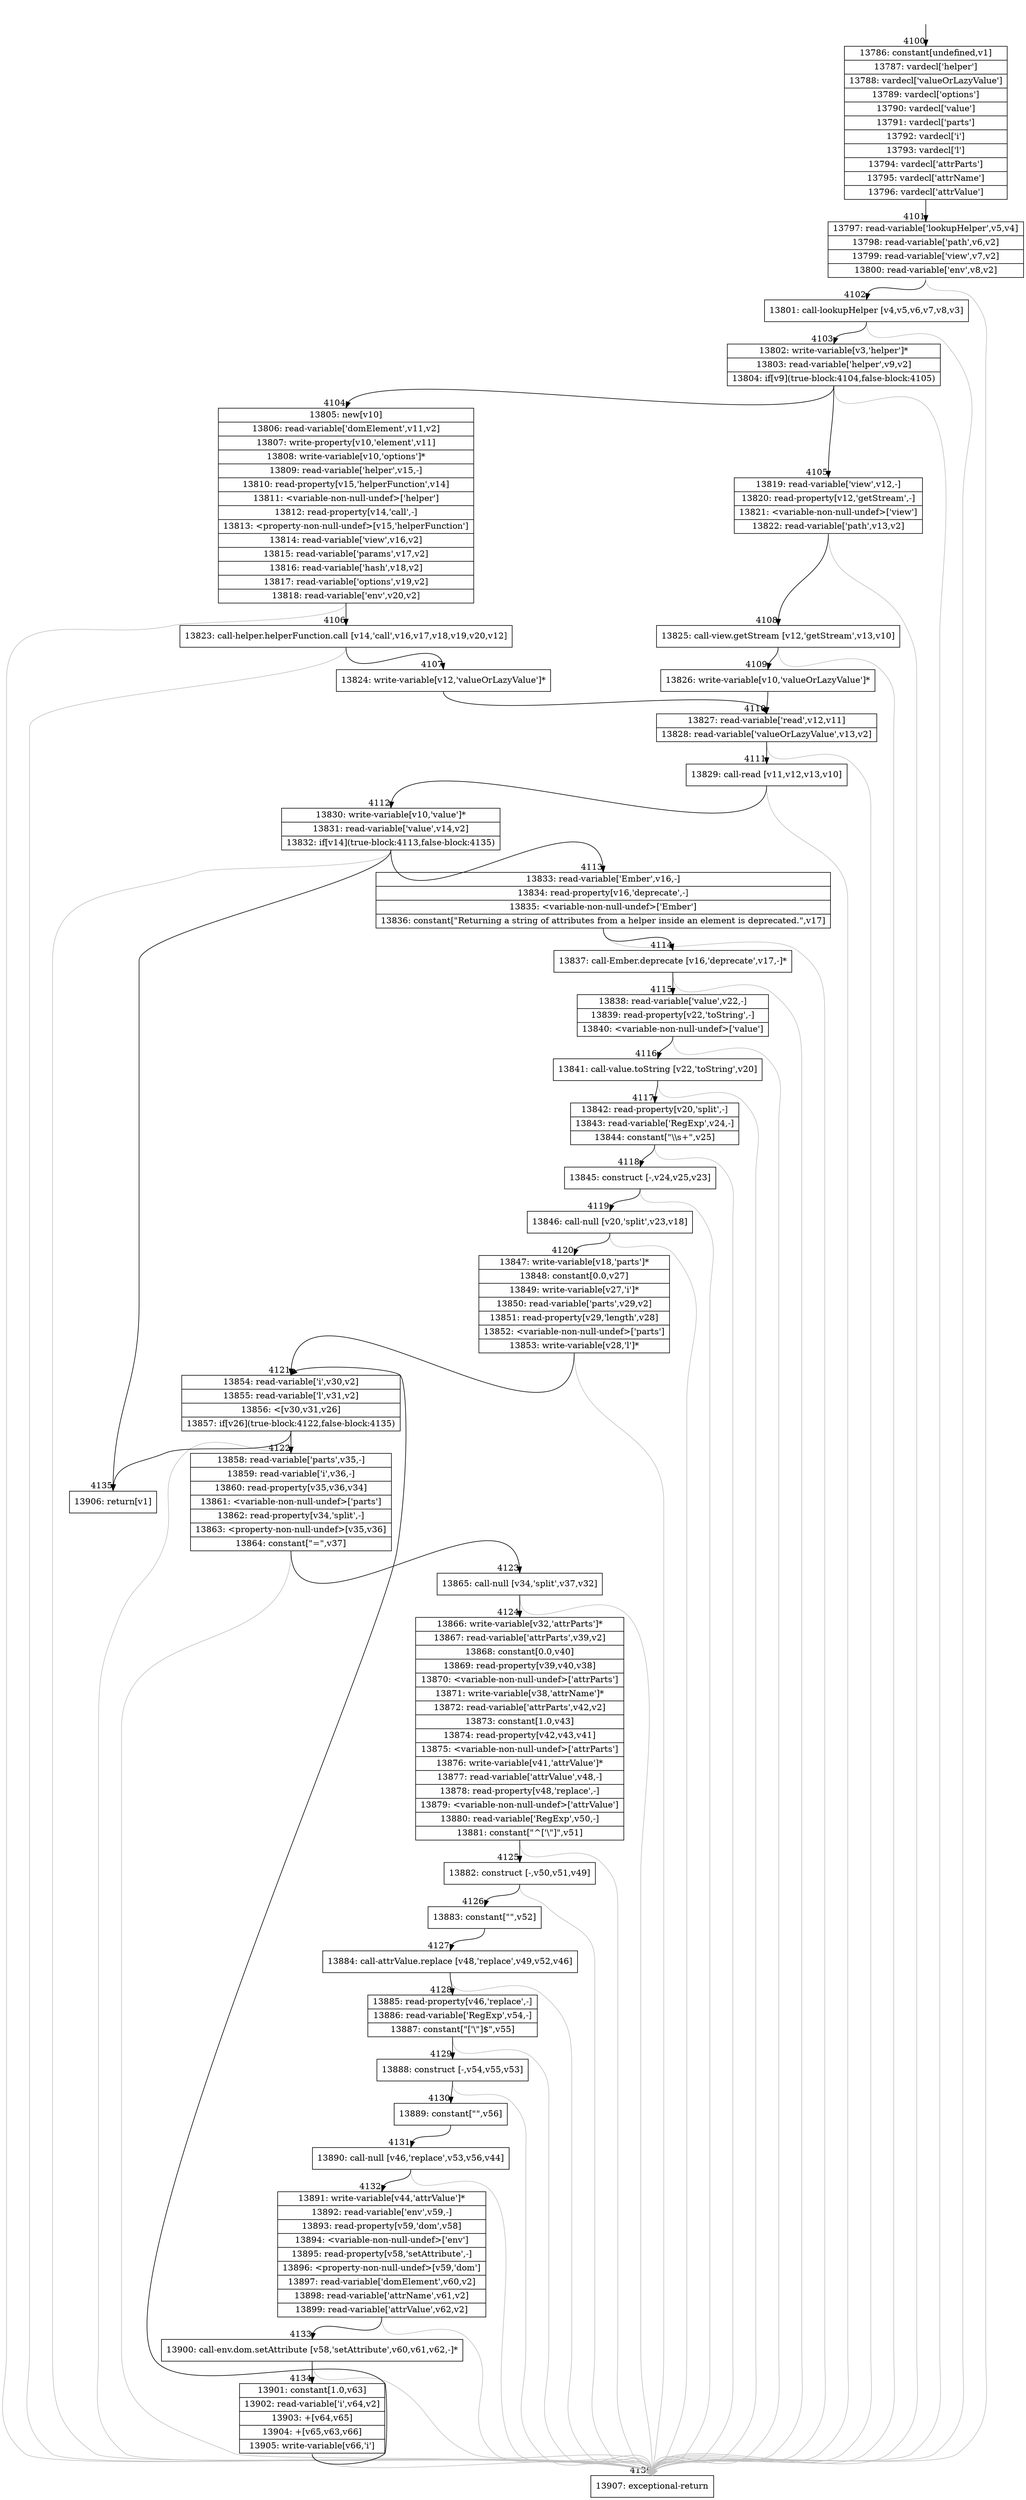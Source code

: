 digraph {
rankdir="TD"
BB_entry327[shape=none,label=""];
BB_entry327 -> BB4100 [tailport=s, headport=n, headlabel="    4100"]
BB4100 [shape=record label="{13786: constant[undefined,v1]|13787: vardecl['helper']|13788: vardecl['valueOrLazyValue']|13789: vardecl['options']|13790: vardecl['value']|13791: vardecl['parts']|13792: vardecl['i']|13793: vardecl['l']|13794: vardecl['attrParts']|13795: vardecl['attrName']|13796: vardecl['attrValue']}" ] 
BB4100 -> BB4101 [tailport=s, headport=n, headlabel="      4101"]
BB4101 [shape=record label="{13797: read-variable['lookupHelper',v5,v4]|13798: read-variable['path',v6,v2]|13799: read-variable['view',v7,v2]|13800: read-variable['env',v8,v2]}" ] 
BB4101 -> BB4102 [tailport=s, headport=n, headlabel="      4102"]
BB4101 -> BB4136 [tailport=s, headport=n, color=gray, headlabel="      4136"]
BB4102 [shape=record label="{13801: call-lookupHelper [v4,v5,v6,v7,v8,v3]}" ] 
BB4102 -> BB4103 [tailport=s, headport=n, headlabel="      4103"]
BB4102 -> BB4136 [tailport=s, headport=n, color=gray]
BB4103 [shape=record label="{13802: write-variable[v3,'helper']*|13803: read-variable['helper',v9,v2]|13804: if[v9](true-block:4104,false-block:4105)}" ] 
BB4103 -> BB4104 [tailport=s, headport=n, headlabel="      4104"]
BB4103 -> BB4105 [tailport=s, headport=n, headlabel="      4105"]
BB4103 -> BB4136 [tailport=s, headport=n, color=gray]
BB4104 [shape=record label="{13805: new[v10]|13806: read-variable['domElement',v11,v2]|13807: write-property[v10,'element',v11]|13808: write-variable[v10,'options']*|13809: read-variable['helper',v15,-]|13810: read-property[v15,'helperFunction',v14]|13811: \<variable-non-null-undef\>['helper']|13812: read-property[v14,'call',-]|13813: \<property-non-null-undef\>[v15,'helperFunction']|13814: read-variable['view',v16,v2]|13815: read-variable['params',v17,v2]|13816: read-variable['hash',v18,v2]|13817: read-variable['options',v19,v2]|13818: read-variable['env',v20,v2]}" ] 
BB4104 -> BB4106 [tailport=s, headport=n, headlabel="      4106"]
BB4104 -> BB4136 [tailport=s, headport=n, color=gray]
BB4105 [shape=record label="{13819: read-variable['view',v12,-]|13820: read-property[v12,'getStream',-]|13821: \<variable-non-null-undef\>['view']|13822: read-variable['path',v13,v2]}" ] 
BB4105 -> BB4108 [tailport=s, headport=n, headlabel="      4108"]
BB4105 -> BB4136 [tailport=s, headport=n, color=gray]
BB4106 [shape=record label="{13823: call-helper.helperFunction.call [v14,'call',v16,v17,v18,v19,v20,v12]}" ] 
BB4106 -> BB4107 [tailport=s, headport=n, headlabel="      4107"]
BB4106 -> BB4136 [tailport=s, headport=n, color=gray]
BB4107 [shape=record label="{13824: write-variable[v12,'valueOrLazyValue']*}" ] 
BB4107 -> BB4110 [tailport=s, headport=n, headlabel="      4110"]
BB4108 [shape=record label="{13825: call-view.getStream [v12,'getStream',v13,v10]}" ] 
BB4108 -> BB4109 [tailport=s, headport=n, headlabel="      4109"]
BB4108 -> BB4136 [tailport=s, headport=n, color=gray]
BB4109 [shape=record label="{13826: write-variable[v10,'valueOrLazyValue']*}" ] 
BB4109 -> BB4110 [tailport=s, headport=n]
BB4110 [shape=record label="{13827: read-variable['read',v12,v11]|13828: read-variable['valueOrLazyValue',v13,v2]}" ] 
BB4110 -> BB4111 [tailport=s, headport=n, headlabel="      4111"]
BB4110 -> BB4136 [tailport=s, headport=n, color=gray]
BB4111 [shape=record label="{13829: call-read [v11,v12,v13,v10]}" ] 
BB4111 -> BB4112 [tailport=s, headport=n, headlabel="      4112"]
BB4111 -> BB4136 [tailport=s, headport=n, color=gray]
BB4112 [shape=record label="{13830: write-variable[v10,'value']*|13831: read-variable['value',v14,v2]|13832: if[v14](true-block:4113,false-block:4135)}" ] 
BB4112 -> BB4113 [tailport=s, headport=n, headlabel="      4113"]
BB4112 -> BB4135 [tailport=s, headport=n, headlabel="      4135"]
BB4112 -> BB4136 [tailport=s, headport=n, color=gray]
BB4113 [shape=record label="{13833: read-variable['Ember',v16,-]|13834: read-property[v16,'deprecate',-]|13835: \<variable-non-null-undef\>['Ember']|13836: constant[\"Returning a string of attributes from a helper inside an element is deprecated.\",v17]}" ] 
BB4113 -> BB4114 [tailport=s, headport=n, headlabel="      4114"]
BB4113 -> BB4136 [tailport=s, headport=n, color=gray]
BB4114 [shape=record label="{13837: call-Ember.deprecate [v16,'deprecate',v17,-]*}" ] 
BB4114 -> BB4115 [tailport=s, headport=n, headlabel="      4115"]
BB4114 -> BB4136 [tailport=s, headport=n, color=gray]
BB4115 [shape=record label="{13838: read-variable['value',v22,-]|13839: read-property[v22,'toString',-]|13840: \<variable-non-null-undef\>['value']}" ] 
BB4115 -> BB4116 [tailport=s, headport=n, headlabel="      4116"]
BB4115 -> BB4136 [tailport=s, headport=n, color=gray]
BB4116 [shape=record label="{13841: call-value.toString [v22,'toString',v20]}" ] 
BB4116 -> BB4117 [tailport=s, headport=n, headlabel="      4117"]
BB4116 -> BB4136 [tailport=s, headport=n, color=gray]
BB4117 [shape=record label="{13842: read-property[v20,'split',-]|13843: read-variable['RegExp',v24,-]|13844: constant[\"\\\\s+\",v25]}" ] 
BB4117 -> BB4118 [tailport=s, headport=n, headlabel="      4118"]
BB4117 -> BB4136 [tailport=s, headport=n, color=gray]
BB4118 [shape=record label="{13845: construct [-,v24,v25,v23]}" ] 
BB4118 -> BB4119 [tailport=s, headport=n, headlabel="      4119"]
BB4118 -> BB4136 [tailport=s, headport=n, color=gray]
BB4119 [shape=record label="{13846: call-null [v20,'split',v23,v18]}" ] 
BB4119 -> BB4120 [tailport=s, headport=n, headlabel="      4120"]
BB4119 -> BB4136 [tailport=s, headport=n, color=gray]
BB4120 [shape=record label="{13847: write-variable[v18,'parts']*|13848: constant[0.0,v27]|13849: write-variable[v27,'i']*|13850: read-variable['parts',v29,v2]|13851: read-property[v29,'length',v28]|13852: \<variable-non-null-undef\>['parts']|13853: write-variable[v28,'l']*}" ] 
BB4120 -> BB4121 [tailport=s, headport=n, headlabel="      4121"]
BB4120 -> BB4136 [tailport=s, headport=n, color=gray]
BB4121 [shape=record label="{13854: read-variable['i',v30,v2]|13855: read-variable['l',v31,v2]|13856: \<[v30,v31,v26]|13857: if[v26](true-block:4122,false-block:4135)}" ] 
BB4121 -> BB4122 [tailport=s, headport=n, headlabel="      4122"]
BB4121 -> BB4135 [tailport=s, headport=n]
BB4121 -> BB4136 [tailport=s, headport=n, color=gray]
BB4122 [shape=record label="{13858: read-variable['parts',v35,-]|13859: read-variable['i',v36,-]|13860: read-property[v35,v36,v34]|13861: \<variable-non-null-undef\>['parts']|13862: read-property[v34,'split',-]|13863: \<property-non-null-undef\>[v35,v36]|13864: constant[\"=\",v37]}" ] 
BB4122 -> BB4123 [tailport=s, headport=n, headlabel="      4123"]
BB4122 -> BB4136 [tailport=s, headport=n, color=gray]
BB4123 [shape=record label="{13865: call-null [v34,'split',v37,v32]}" ] 
BB4123 -> BB4124 [tailport=s, headport=n, headlabel="      4124"]
BB4123 -> BB4136 [tailport=s, headport=n, color=gray]
BB4124 [shape=record label="{13866: write-variable[v32,'attrParts']*|13867: read-variable['attrParts',v39,v2]|13868: constant[0.0,v40]|13869: read-property[v39,v40,v38]|13870: \<variable-non-null-undef\>['attrParts']|13871: write-variable[v38,'attrName']*|13872: read-variable['attrParts',v42,v2]|13873: constant[1.0,v43]|13874: read-property[v42,v43,v41]|13875: \<variable-non-null-undef\>['attrParts']|13876: write-variable[v41,'attrValue']*|13877: read-variable['attrValue',v48,-]|13878: read-property[v48,'replace',-]|13879: \<variable-non-null-undef\>['attrValue']|13880: read-variable['RegExp',v50,-]|13881: constant[\"^['\\\"]\",v51]}" ] 
BB4124 -> BB4125 [tailport=s, headport=n, headlabel="      4125"]
BB4124 -> BB4136 [tailport=s, headport=n, color=gray]
BB4125 [shape=record label="{13882: construct [-,v50,v51,v49]}" ] 
BB4125 -> BB4126 [tailport=s, headport=n, headlabel="      4126"]
BB4125 -> BB4136 [tailport=s, headport=n, color=gray]
BB4126 [shape=record label="{13883: constant[\"\",v52]}" ] 
BB4126 -> BB4127 [tailport=s, headport=n, headlabel="      4127"]
BB4127 [shape=record label="{13884: call-attrValue.replace [v48,'replace',v49,v52,v46]}" ] 
BB4127 -> BB4128 [tailport=s, headport=n, headlabel="      4128"]
BB4127 -> BB4136 [tailport=s, headport=n, color=gray]
BB4128 [shape=record label="{13885: read-property[v46,'replace',-]|13886: read-variable['RegExp',v54,-]|13887: constant[\"['\\\"]$\",v55]}" ] 
BB4128 -> BB4129 [tailport=s, headport=n, headlabel="      4129"]
BB4128 -> BB4136 [tailport=s, headport=n, color=gray]
BB4129 [shape=record label="{13888: construct [-,v54,v55,v53]}" ] 
BB4129 -> BB4130 [tailport=s, headport=n, headlabel="      4130"]
BB4129 -> BB4136 [tailport=s, headport=n, color=gray]
BB4130 [shape=record label="{13889: constant[\"\",v56]}" ] 
BB4130 -> BB4131 [tailport=s, headport=n, headlabel="      4131"]
BB4131 [shape=record label="{13890: call-null [v46,'replace',v53,v56,v44]}" ] 
BB4131 -> BB4132 [tailport=s, headport=n, headlabel="      4132"]
BB4131 -> BB4136 [tailport=s, headport=n, color=gray]
BB4132 [shape=record label="{13891: write-variable[v44,'attrValue']*|13892: read-variable['env',v59,-]|13893: read-property[v59,'dom',v58]|13894: \<variable-non-null-undef\>['env']|13895: read-property[v58,'setAttribute',-]|13896: \<property-non-null-undef\>[v59,'dom']|13897: read-variable['domElement',v60,v2]|13898: read-variable['attrName',v61,v2]|13899: read-variable['attrValue',v62,v2]}" ] 
BB4132 -> BB4133 [tailport=s, headport=n, headlabel="      4133"]
BB4132 -> BB4136 [tailport=s, headport=n, color=gray]
BB4133 [shape=record label="{13900: call-env.dom.setAttribute [v58,'setAttribute',v60,v61,v62,-]*}" ] 
BB4133 -> BB4134 [tailport=s, headport=n, headlabel="      4134"]
BB4133 -> BB4136 [tailport=s, headport=n, color=gray]
BB4134 [shape=record label="{13901: constant[1.0,v63]|13902: read-variable['i',v64,v2]|13903: +[v64,v65]|13904: +[v65,v63,v66]|13905: write-variable[v66,'i']}" ] 
BB4134 -> BB4121 [tailport=s, headport=n]
BB4134 -> BB4136 [tailport=s, headport=n, color=gray]
BB4135 [shape=record label="{13906: return[v1]}" ] 
BB4136 [shape=record label="{13907: exceptional-return}" ] 
//#$~ 7905
}
